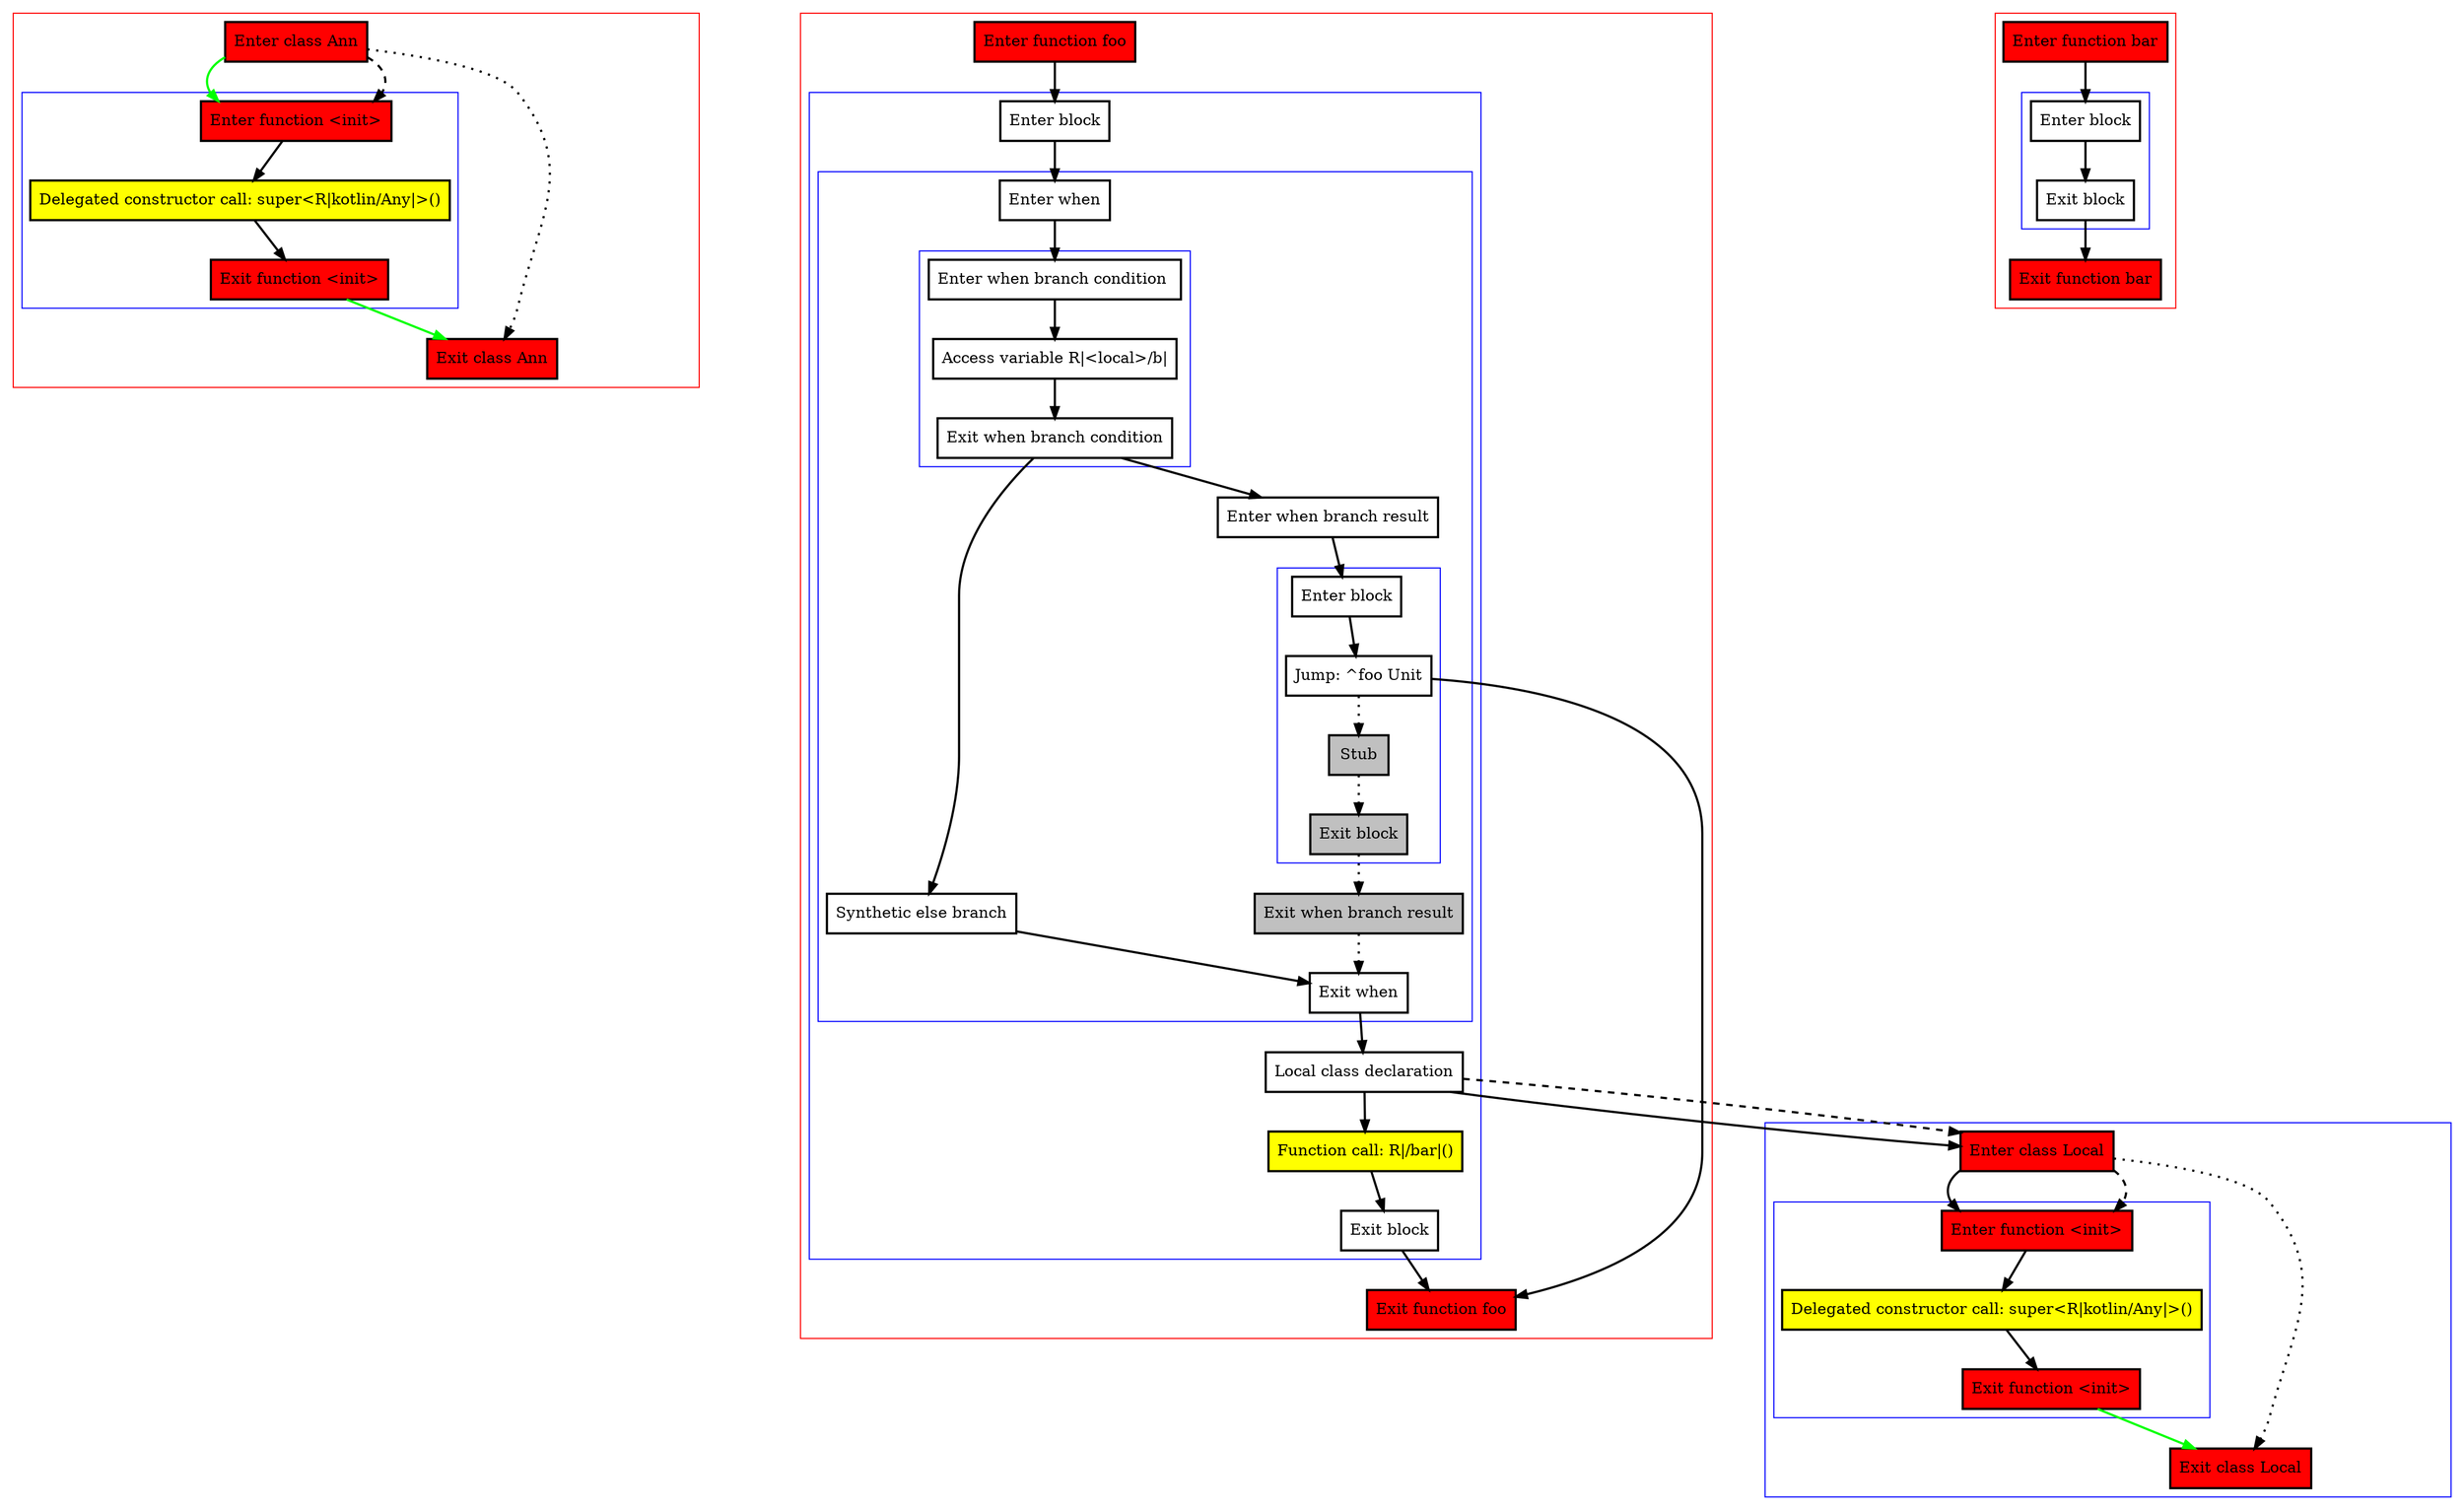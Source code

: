 digraph annotatedLocalClass_kt {
    graph [nodesep=3]
    node [shape=box penwidth=2]
    edge [penwidth=2]

    subgraph cluster_0 {
        color=red
        0 [label="Enter class Ann" style="filled" fillcolor=red];
        subgraph cluster_1 {
            color=blue
            1 [label="Enter function <init>" style="filled" fillcolor=red];
            2 [label="Delegated constructor call: super<R|kotlin/Any|>()" style="filled" fillcolor=yellow];
            3 [label="Exit function <init>" style="filled" fillcolor=red];
        }
        4 [label="Exit class Ann" style="filled" fillcolor=red];
    }
    0 -> {1} [color=green];
    0 -> {4} [style=dotted];
    0 -> {1} [style=dashed];
    1 -> {2};
    2 -> {3};
    3 -> {4} [color=green];

    subgraph cluster_2 {
        color=red
        5 [label="Enter function foo" style="filled" fillcolor=red];
        subgraph cluster_3 {
            color=blue
            6 [label="Enter block"];
            subgraph cluster_4 {
                color=blue
                7 [label="Enter when"];
                subgraph cluster_5 {
                    color=blue
                    8 [label="Enter when branch condition "];
                    9 [label="Access variable R|<local>/b|"];
                    10 [label="Exit when branch condition"];
                }
                11 [label="Synthetic else branch"];
                12 [label="Enter when branch result"];
                subgraph cluster_6 {
                    color=blue
                    13 [label="Enter block"];
                    14 [label="Jump: ^foo Unit"];
                    15 [label="Stub" style="filled" fillcolor=gray];
                    16 [label="Exit block" style="filled" fillcolor=gray];
                }
                17 [label="Exit when branch result" style="filled" fillcolor=gray];
                18 [label="Exit when"];
            }
            19 [label="Local class declaration"];
            20 [label="Function call: R|/bar|()" style="filled" fillcolor=yellow];
            21 [label="Exit block"];
        }
        22 [label="Exit function foo" style="filled" fillcolor=red];
    }
    subgraph cluster_7 {
        color=blue
        23 [label="Enter class Local" style="filled" fillcolor=red];
        subgraph cluster_8 {
            color=blue
            24 [label="Enter function <init>" style="filled" fillcolor=red];
            25 [label="Delegated constructor call: super<R|kotlin/Any|>()" style="filled" fillcolor=yellow];
            26 [label="Exit function <init>" style="filled" fillcolor=red];
        }
        27 [label="Exit class Local" style="filled" fillcolor=red];
    }
    5 -> {6};
    6 -> {7};
    7 -> {8};
    8 -> {9};
    9 -> {10};
    10 -> {11 12};
    11 -> {18};
    12 -> {13};
    13 -> {14};
    14 -> {22};
    14 -> {15} [style=dotted];
    15 -> {16} [style=dotted];
    16 -> {17} [style=dotted];
    17 -> {18} [style=dotted];
    18 -> {19};
    19 -> {20 23};
    19 -> {23} [style=dashed];
    20 -> {21};
    21 -> {22};
    23 -> {24};
    23 -> {27} [style=dotted];
    23 -> {24} [style=dashed];
    24 -> {25};
    25 -> {26};
    26 -> {27} [color=green];

    subgraph cluster_9 {
        color=red
        28 [label="Enter function bar" style="filled" fillcolor=red];
        subgraph cluster_10 {
            color=blue
            29 [label="Enter block"];
            30 [label="Exit block"];
        }
        31 [label="Exit function bar" style="filled" fillcolor=red];
    }
    28 -> {29};
    29 -> {30};
    30 -> {31};

}
